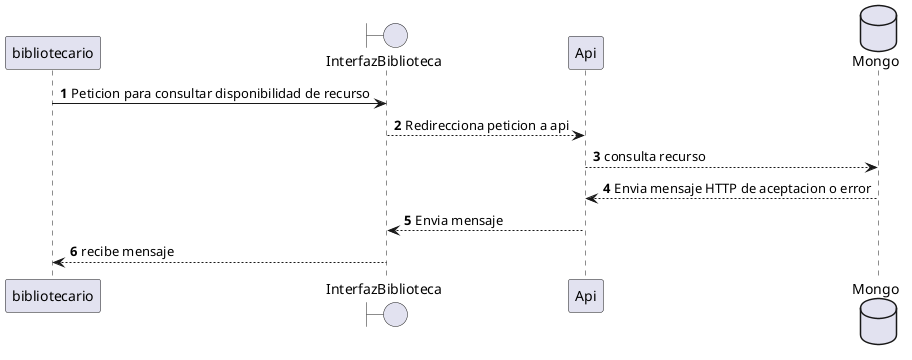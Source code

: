 @startuml
'https://plantuml.com/sequence-diagram

autonumber
participant  bibliotecario as user
boundary InterfazBiblioteca as if1

user -> if1: Peticion para consultar disponibilidad de recurso
if1 --> Api: Redirecciona peticion a api
database Mongo as db
Api --> db :consulta recurso
db  --> Api: Envia mensaje HTTP de aceptacion o error
Api  --> if1: Envia mensaje
if1 -->user: recibe mensaje

@enduml
